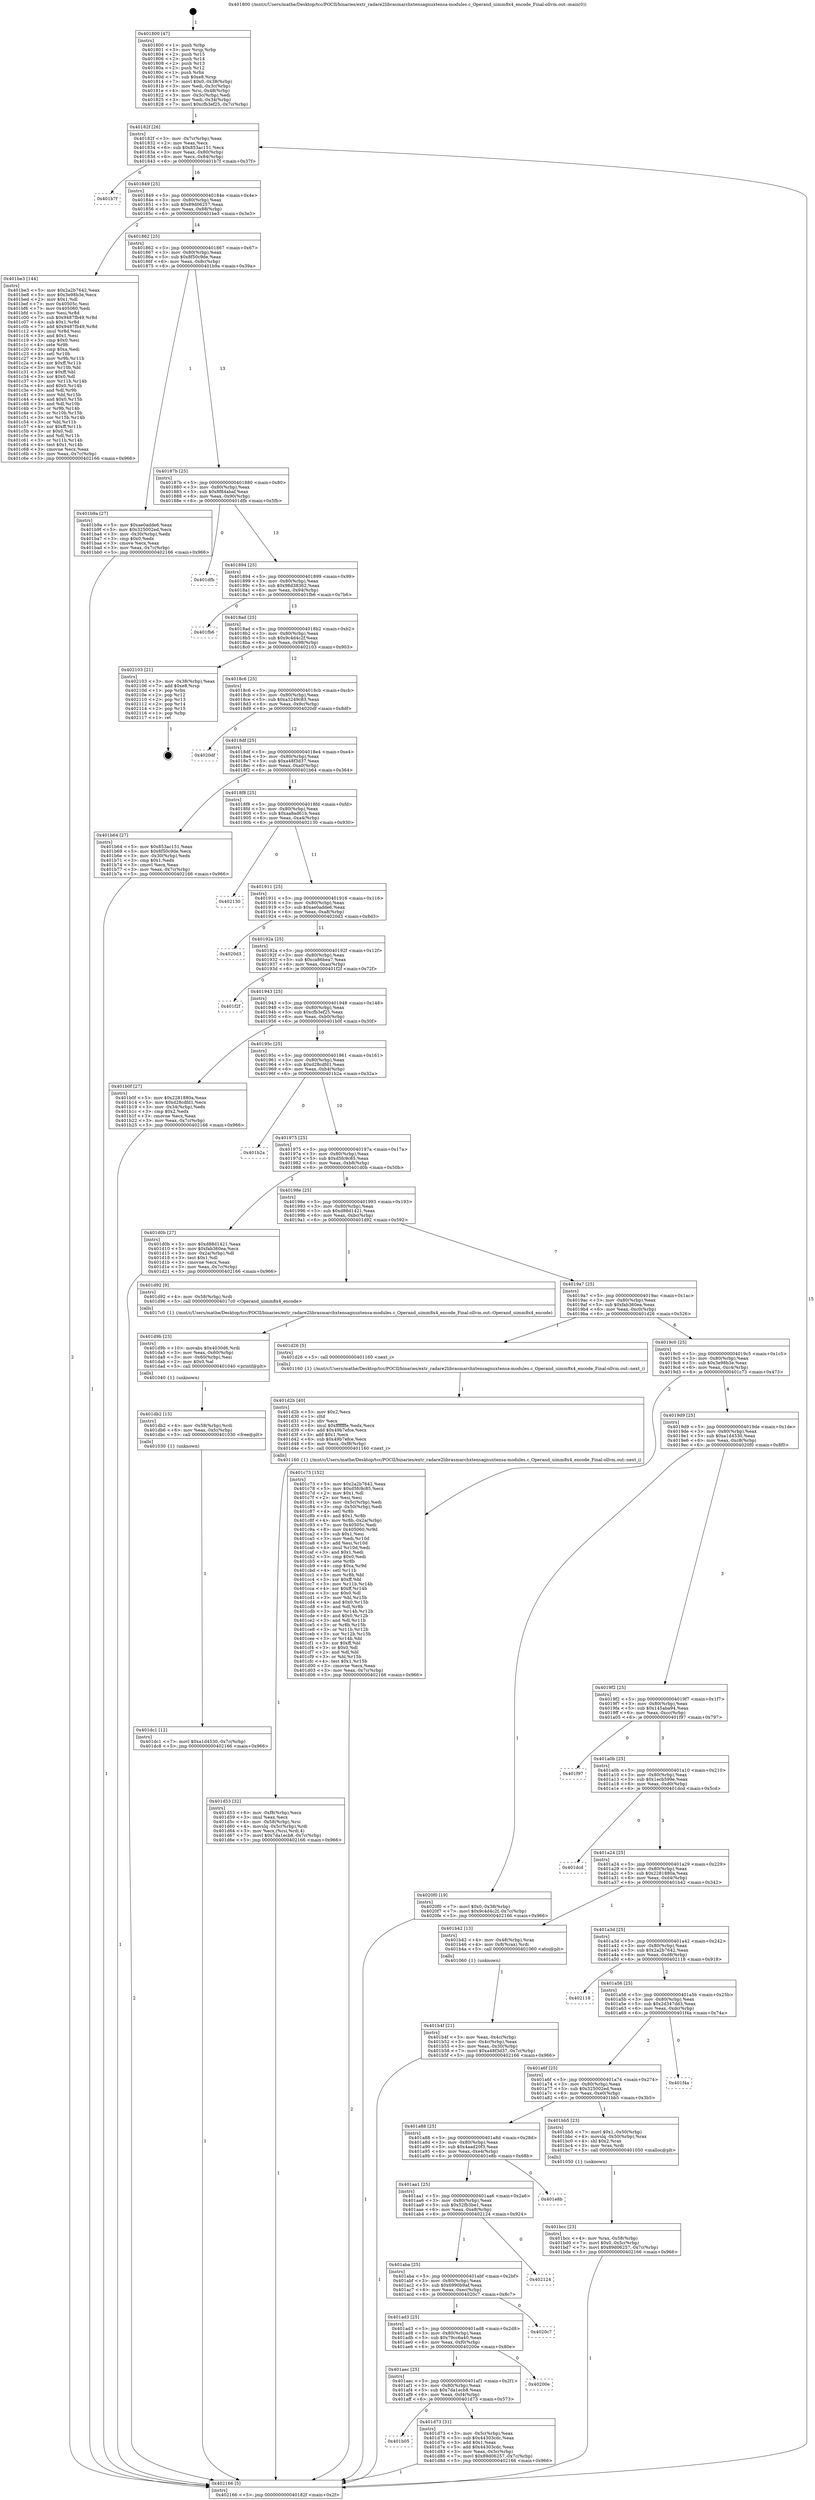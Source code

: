 digraph "0x401800" {
  label = "0x401800 (/mnt/c/Users/mathe/Desktop/tcc/POCII/binaries/extr_radare2librasmarchxtensagnuxtensa-modules.c_Operand_uimm8x4_encode_Final-ollvm.out::main(0))"
  labelloc = "t"
  node[shape=record]

  Entry [label="",width=0.3,height=0.3,shape=circle,fillcolor=black,style=filled]
  "0x40182f" [label="{
     0x40182f [26]\l
     | [instrs]\l
     &nbsp;&nbsp;0x40182f \<+3\>: mov -0x7c(%rbp),%eax\l
     &nbsp;&nbsp;0x401832 \<+2\>: mov %eax,%ecx\l
     &nbsp;&nbsp;0x401834 \<+6\>: sub $0x853ac151,%ecx\l
     &nbsp;&nbsp;0x40183a \<+3\>: mov %eax,-0x80(%rbp)\l
     &nbsp;&nbsp;0x40183d \<+6\>: mov %ecx,-0x84(%rbp)\l
     &nbsp;&nbsp;0x401843 \<+6\>: je 0000000000401b7f \<main+0x37f\>\l
  }"]
  "0x401b7f" [label="{
     0x401b7f\l
  }", style=dashed]
  "0x401849" [label="{
     0x401849 [25]\l
     | [instrs]\l
     &nbsp;&nbsp;0x401849 \<+5\>: jmp 000000000040184e \<main+0x4e\>\l
     &nbsp;&nbsp;0x40184e \<+3\>: mov -0x80(%rbp),%eax\l
     &nbsp;&nbsp;0x401851 \<+5\>: sub $0x89d06257,%eax\l
     &nbsp;&nbsp;0x401856 \<+6\>: mov %eax,-0x88(%rbp)\l
     &nbsp;&nbsp;0x40185c \<+6\>: je 0000000000401be3 \<main+0x3e3\>\l
  }"]
  Exit [label="",width=0.3,height=0.3,shape=circle,fillcolor=black,style=filled,peripheries=2]
  "0x401be3" [label="{
     0x401be3 [144]\l
     | [instrs]\l
     &nbsp;&nbsp;0x401be3 \<+5\>: mov $0x2a2b7642,%eax\l
     &nbsp;&nbsp;0x401be8 \<+5\>: mov $0x3e98b3e,%ecx\l
     &nbsp;&nbsp;0x401bed \<+2\>: mov $0x1,%dl\l
     &nbsp;&nbsp;0x401bef \<+7\>: mov 0x40505c,%esi\l
     &nbsp;&nbsp;0x401bf6 \<+7\>: mov 0x405060,%edi\l
     &nbsp;&nbsp;0x401bfd \<+3\>: mov %esi,%r8d\l
     &nbsp;&nbsp;0x401c00 \<+7\>: sub $0x9487fb49,%r8d\l
     &nbsp;&nbsp;0x401c07 \<+4\>: sub $0x1,%r8d\l
     &nbsp;&nbsp;0x401c0b \<+7\>: add $0x9487fb49,%r8d\l
     &nbsp;&nbsp;0x401c12 \<+4\>: imul %r8d,%esi\l
     &nbsp;&nbsp;0x401c16 \<+3\>: and $0x1,%esi\l
     &nbsp;&nbsp;0x401c19 \<+3\>: cmp $0x0,%esi\l
     &nbsp;&nbsp;0x401c1c \<+4\>: sete %r9b\l
     &nbsp;&nbsp;0x401c20 \<+3\>: cmp $0xa,%edi\l
     &nbsp;&nbsp;0x401c23 \<+4\>: setl %r10b\l
     &nbsp;&nbsp;0x401c27 \<+3\>: mov %r9b,%r11b\l
     &nbsp;&nbsp;0x401c2a \<+4\>: xor $0xff,%r11b\l
     &nbsp;&nbsp;0x401c2e \<+3\>: mov %r10b,%bl\l
     &nbsp;&nbsp;0x401c31 \<+3\>: xor $0xff,%bl\l
     &nbsp;&nbsp;0x401c34 \<+3\>: xor $0x0,%dl\l
     &nbsp;&nbsp;0x401c37 \<+3\>: mov %r11b,%r14b\l
     &nbsp;&nbsp;0x401c3a \<+4\>: and $0x0,%r14b\l
     &nbsp;&nbsp;0x401c3e \<+3\>: and %dl,%r9b\l
     &nbsp;&nbsp;0x401c41 \<+3\>: mov %bl,%r15b\l
     &nbsp;&nbsp;0x401c44 \<+4\>: and $0x0,%r15b\l
     &nbsp;&nbsp;0x401c48 \<+3\>: and %dl,%r10b\l
     &nbsp;&nbsp;0x401c4b \<+3\>: or %r9b,%r14b\l
     &nbsp;&nbsp;0x401c4e \<+3\>: or %r10b,%r15b\l
     &nbsp;&nbsp;0x401c51 \<+3\>: xor %r15b,%r14b\l
     &nbsp;&nbsp;0x401c54 \<+3\>: or %bl,%r11b\l
     &nbsp;&nbsp;0x401c57 \<+4\>: xor $0xff,%r11b\l
     &nbsp;&nbsp;0x401c5b \<+3\>: or $0x0,%dl\l
     &nbsp;&nbsp;0x401c5e \<+3\>: and %dl,%r11b\l
     &nbsp;&nbsp;0x401c61 \<+3\>: or %r11b,%r14b\l
     &nbsp;&nbsp;0x401c64 \<+4\>: test $0x1,%r14b\l
     &nbsp;&nbsp;0x401c68 \<+3\>: cmovne %ecx,%eax\l
     &nbsp;&nbsp;0x401c6b \<+3\>: mov %eax,-0x7c(%rbp)\l
     &nbsp;&nbsp;0x401c6e \<+5\>: jmp 0000000000402166 \<main+0x966\>\l
  }"]
  "0x401862" [label="{
     0x401862 [25]\l
     | [instrs]\l
     &nbsp;&nbsp;0x401862 \<+5\>: jmp 0000000000401867 \<main+0x67\>\l
     &nbsp;&nbsp;0x401867 \<+3\>: mov -0x80(%rbp),%eax\l
     &nbsp;&nbsp;0x40186a \<+5\>: sub $0x8f50c9de,%eax\l
     &nbsp;&nbsp;0x40186f \<+6\>: mov %eax,-0x8c(%rbp)\l
     &nbsp;&nbsp;0x401875 \<+6\>: je 0000000000401b9a \<main+0x39a\>\l
  }"]
  "0x401dc1" [label="{
     0x401dc1 [12]\l
     | [instrs]\l
     &nbsp;&nbsp;0x401dc1 \<+7\>: movl $0xa1d4530,-0x7c(%rbp)\l
     &nbsp;&nbsp;0x401dc8 \<+5\>: jmp 0000000000402166 \<main+0x966\>\l
  }"]
  "0x401b9a" [label="{
     0x401b9a [27]\l
     | [instrs]\l
     &nbsp;&nbsp;0x401b9a \<+5\>: mov $0xae0adde6,%eax\l
     &nbsp;&nbsp;0x401b9f \<+5\>: mov $0x325002ed,%ecx\l
     &nbsp;&nbsp;0x401ba4 \<+3\>: mov -0x30(%rbp),%edx\l
     &nbsp;&nbsp;0x401ba7 \<+3\>: cmp $0x0,%edx\l
     &nbsp;&nbsp;0x401baa \<+3\>: cmove %ecx,%eax\l
     &nbsp;&nbsp;0x401bad \<+3\>: mov %eax,-0x7c(%rbp)\l
     &nbsp;&nbsp;0x401bb0 \<+5\>: jmp 0000000000402166 \<main+0x966\>\l
  }"]
  "0x40187b" [label="{
     0x40187b [25]\l
     | [instrs]\l
     &nbsp;&nbsp;0x40187b \<+5\>: jmp 0000000000401880 \<main+0x80\>\l
     &nbsp;&nbsp;0x401880 \<+3\>: mov -0x80(%rbp),%eax\l
     &nbsp;&nbsp;0x401883 \<+5\>: sub $0x8f84abaf,%eax\l
     &nbsp;&nbsp;0x401888 \<+6\>: mov %eax,-0x90(%rbp)\l
     &nbsp;&nbsp;0x40188e \<+6\>: je 0000000000401dfb \<main+0x5fb\>\l
  }"]
  "0x401db2" [label="{
     0x401db2 [15]\l
     | [instrs]\l
     &nbsp;&nbsp;0x401db2 \<+4\>: mov -0x58(%rbp),%rdi\l
     &nbsp;&nbsp;0x401db6 \<+6\>: mov %eax,-0xfc(%rbp)\l
     &nbsp;&nbsp;0x401dbc \<+5\>: call 0000000000401030 \<free@plt\>\l
     | [calls]\l
     &nbsp;&nbsp;0x401030 \{1\} (unknown)\l
  }"]
  "0x401dfb" [label="{
     0x401dfb\l
  }", style=dashed]
  "0x401894" [label="{
     0x401894 [25]\l
     | [instrs]\l
     &nbsp;&nbsp;0x401894 \<+5\>: jmp 0000000000401899 \<main+0x99\>\l
     &nbsp;&nbsp;0x401899 \<+3\>: mov -0x80(%rbp),%eax\l
     &nbsp;&nbsp;0x40189c \<+5\>: sub $0x98d38362,%eax\l
     &nbsp;&nbsp;0x4018a1 \<+6\>: mov %eax,-0x94(%rbp)\l
     &nbsp;&nbsp;0x4018a7 \<+6\>: je 0000000000401fb6 \<main+0x7b6\>\l
  }"]
  "0x401d9b" [label="{
     0x401d9b [23]\l
     | [instrs]\l
     &nbsp;&nbsp;0x401d9b \<+10\>: movabs $0x4030d6,%rdi\l
     &nbsp;&nbsp;0x401da5 \<+3\>: mov %eax,-0x60(%rbp)\l
     &nbsp;&nbsp;0x401da8 \<+3\>: mov -0x60(%rbp),%esi\l
     &nbsp;&nbsp;0x401dab \<+2\>: mov $0x0,%al\l
     &nbsp;&nbsp;0x401dad \<+5\>: call 0000000000401040 \<printf@plt\>\l
     | [calls]\l
     &nbsp;&nbsp;0x401040 \{1\} (unknown)\l
  }"]
  "0x401fb6" [label="{
     0x401fb6\l
  }", style=dashed]
  "0x4018ad" [label="{
     0x4018ad [25]\l
     | [instrs]\l
     &nbsp;&nbsp;0x4018ad \<+5\>: jmp 00000000004018b2 \<main+0xb2\>\l
     &nbsp;&nbsp;0x4018b2 \<+3\>: mov -0x80(%rbp),%eax\l
     &nbsp;&nbsp;0x4018b5 \<+5\>: sub $0x9c4d4c2f,%eax\l
     &nbsp;&nbsp;0x4018ba \<+6\>: mov %eax,-0x98(%rbp)\l
     &nbsp;&nbsp;0x4018c0 \<+6\>: je 0000000000402103 \<main+0x903\>\l
  }"]
  "0x401b05" [label="{
     0x401b05\l
  }", style=dashed]
  "0x402103" [label="{
     0x402103 [21]\l
     | [instrs]\l
     &nbsp;&nbsp;0x402103 \<+3\>: mov -0x38(%rbp),%eax\l
     &nbsp;&nbsp;0x402106 \<+7\>: add $0xe8,%rsp\l
     &nbsp;&nbsp;0x40210d \<+1\>: pop %rbx\l
     &nbsp;&nbsp;0x40210e \<+2\>: pop %r12\l
     &nbsp;&nbsp;0x402110 \<+2\>: pop %r13\l
     &nbsp;&nbsp;0x402112 \<+2\>: pop %r14\l
     &nbsp;&nbsp;0x402114 \<+2\>: pop %r15\l
     &nbsp;&nbsp;0x402116 \<+1\>: pop %rbp\l
     &nbsp;&nbsp;0x402117 \<+1\>: ret\l
  }"]
  "0x4018c6" [label="{
     0x4018c6 [25]\l
     | [instrs]\l
     &nbsp;&nbsp;0x4018c6 \<+5\>: jmp 00000000004018cb \<main+0xcb\>\l
     &nbsp;&nbsp;0x4018cb \<+3\>: mov -0x80(%rbp),%eax\l
     &nbsp;&nbsp;0x4018ce \<+5\>: sub $0xa3249c83,%eax\l
     &nbsp;&nbsp;0x4018d3 \<+6\>: mov %eax,-0x9c(%rbp)\l
     &nbsp;&nbsp;0x4018d9 \<+6\>: je 00000000004020df \<main+0x8df\>\l
  }"]
  "0x401d73" [label="{
     0x401d73 [31]\l
     | [instrs]\l
     &nbsp;&nbsp;0x401d73 \<+3\>: mov -0x5c(%rbp),%eax\l
     &nbsp;&nbsp;0x401d76 \<+5\>: sub $0x44303cdc,%eax\l
     &nbsp;&nbsp;0x401d7b \<+3\>: add $0x1,%eax\l
     &nbsp;&nbsp;0x401d7e \<+5\>: add $0x44303cdc,%eax\l
     &nbsp;&nbsp;0x401d83 \<+3\>: mov %eax,-0x5c(%rbp)\l
     &nbsp;&nbsp;0x401d86 \<+7\>: movl $0x89d06257,-0x7c(%rbp)\l
     &nbsp;&nbsp;0x401d8d \<+5\>: jmp 0000000000402166 \<main+0x966\>\l
  }"]
  "0x4020df" [label="{
     0x4020df\l
  }", style=dashed]
  "0x4018df" [label="{
     0x4018df [25]\l
     | [instrs]\l
     &nbsp;&nbsp;0x4018df \<+5\>: jmp 00000000004018e4 \<main+0xe4\>\l
     &nbsp;&nbsp;0x4018e4 \<+3\>: mov -0x80(%rbp),%eax\l
     &nbsp;&nbsp;0x4018e7 \<+5\>: sub $0xa48f3d37,%eax\l
     &nbsp;&nbsp;0x4018ec \<+6\>: mov %eax,-0xa0(%rbp)\l
     &nbsp;&nbsp;0x4018f2 \<+6\>: je 0000000000401b64 \<main+0x364\>\l
  }"]
  "0x401aec" [label="{
     0x401aec [25]\l
     | [instrs]\l
     &nbsp;&nbsp;0x401aec \<+5\>: jmp 0000000000401af1 \<main+0x2f1\>\l
     &nbsp;&nbsp;0x401af1 \<+3\>: mov -0x80(%rbp),%eax\l
     &nbsp;&nbsp;0x401af4 \<+5\>: sub $0x7da1ecb8,%eax\l
     &nbsp;&nbsp;0x401af9 \<+6\>: mov %eax,-0xf4(%rbp)\l
     &nbsp;&nbsp;0x401aff \<+6\>: je 0000000000401d73 \<main+0x573\>\l
  }"]
  "0x401b64" [label="{
     0x401b64 [27]\l
     | [instrs]\l
     &nbsp;&nbsp;0x401b64 \<+5\>: mov $0x853ac151,%eax\l
     &nbsp;&nbsp;0x401b69 \<+5\>: mov $0x8f50c9de,%ecx\l
     &nbsp;&nbsp;0x401b6e \<+3\>: mov -0x30(%rbp),%edx\l
     &nbsp;&nbsp;0x401b71 \<+3\>: cmp $0x1,%edx\l
     &nbsp;&nbsp;0x401b74 \<+3\>: cmovl %ecx,%eax\l
     &nbsp;&nbsp;0x401b77 \<+3\>: mov %eax,-0x7c(%rbp)\l
     &nbsp;&nbsp;0x401b7a \<+5\>: jmp 0000000000402166 \<main+0x966\>\l
  }"]
  "0x4018f8" [label="{
     0x4018f8 [25]\l
     | [instrs]\l
     &nbsp;&nbsp;0x4018f8 \<+5\>: jmp 00000000004018fd \<main+0xfd\>\l
     &nbsp;&nbsp;0x4018fd \<+3\>: mov -0x80(%rbp),%eax\l
     &nbsp;&nbsp;0x401900 \<+5\>: sub $0xaa8ad61b,%eax\l
     &nbsp;&nbsp;0x401905 \<+6\>: mov %eax,-0xa4(%rbp)\l
     &nbsp;&nbsp;0x40190b \<+6\>: je 0000000000402130 \<main+0x930\>\l
  }"]
  "0x40200e" [label="{
     0x40200e\l
  }", style=dashed]
  "0x402130" [label="{
     0x402130\l
  }", style=dashed]
  "0x401911" [label="{
     0x401911 [25]\l
     | [instrs]\l
     &nbsp;&nbsp;0x401911 \<+5\>: jmp 0000000000401916 \<main+0x116\>\l
     &nbsp;&nbsp;0x401916 \<+3\>: mov -0x80(%rbp),%eax\l
     &nbsp;&nbsp;0x401919 \<+5\>: sub $0xae0adde6,%eax\l
     &nbsp;&nbsp;0x40191e \<+6\>: mov %eax,-0xa8(%rbp)\l
     &nbsp;&nbsp;0x401924 \<+6\>: je 00000000004020d3 \<main+0x8d3\>\l
  }"]
  "0x401ad3" [label="{
     0x401ad3 [25]\l
     | [instrs]\l
     &nbsp;&nbsp;0x401ad3 \<+5\>: jmp 0000000000401ad8 \<main+0x2d8\>\l
     &nbsp;&nbsp;0x401ad8 \<+3\>: mov -0x80(%rbp),%eax\l
     &nbsp;&nbsp;0x401adb \<+5\>: sub $0x79cc6a40,%eax\l
     &nbsp;&nbsp;0x401ae0 \<+6\>: mov %eax,-0xf0(%rbp)\l
     &nbsp;&nbsp;0x401ae6 \<+6\>: je 000000000040200e \<main+0x80e\>\l
  }"]
  "0x4020d3" [label="{
     0x4020d3\l
  }", style=dashed]
  "0x40192a" [label="{
     0x40192a [25]\l
     | [instrs]\l
     &nbsp;&nbsp;0x40192a \<+5\>: jmp 000000000040192f \<main+0x12f\>\l
     &nbsp;&nbsp;0x40192f \<+3\>: mov -0x80(%rbp),%eax\l
     &nbsp;&nbsp;0x401932 \<+5\>: sub $0xca86bea7,%eax\l
     &nbsp;&nbsp;0x401937 \<+6\>: mov %eax,-0xac(%rbp)\l
     &nbsp;&nbsp;0x40193d \<+6\>: je 0000000000401f2f \<main+0x72f\>\l
  }"]
  "0x4020c7" [label="{
     0x4020c7\l
  }", style=dashed]
  "0x401f2f" [label="{
     0x401f2f\l
  }", style=dashed]
  "0x401943" [label="{
     0x401943 [25]\l
     | [instrs]\l
     &nbsp;&nbsp;0x401943 \<+5\>: jmp 0000000000401948 \<main+0x148\>\l
     &nbsp;&nbsp;0x401948 \<+3\>: mov -0x80(%rbp),%eax\l
     &nbsp;&nbsp;0x40194b \<+5\>: sub $0xcfb3ef25,%eax\l
     &nbsp;&nbsp;0x401950 \<+6\>: mov %eax,-0xb0(%rbp)\l
     &nbsp;&nbsp;0x401956 \<+6\>: je 0000000000401b0f \<main+0x30f\>\l
  }"]
  "0x401aba" [label="{
     0x401aba [25]\l
     | [instrs]\l
     &nbsp;&nbsp;0x401aba \<+5\>: jmp 0000000000401abf \<main+0x2bf\>\l
     &nbsp;&nbsp;0x401abf \<+3\>: mov -0x80(%rbp),%eax\l
     &nbsp;&nbsp;0x401ac2 \<+5\>: sub $0x6990b9af,%eax\l
     &nbsp;&nbsp;0x401ac7 \<+6\>: mov %eax,-0xec(%rbp)\l
     &nbsp;&nbsp;0x401acd \<+6\>: je 00000000004020c7 \<main+0x8c7\>\l
  }"]
  "0x401b0f" [label="{
     0x401b0f [27]\l
     | [instrs]\l
     &nbsp;&nbsp;0x401b0f \<+5\>: mov $0x2281880a,%eax\l
     &nbsp;&nbsp;0x401b14 \<+5\>: mov $0xd28cdfd1,%ecx\l
     &nbsp;&nbsp;0x401b19 \<+3\>: mov -0x34(%rbp),%edx\l
     &nbsp;&nbsp;0x401b1c \<+3\>: cmp $0x2,%edx\l
     &nbsp;&nbsp;0x401b1f \<+3\>: cmovne %ecx,%eax\l
     &nbsp;&nbsp;0x401b22 \<+3\>: mov %eax,-0x7c(%rbp)\l
     &nbsp;&nbsp;0x401b25 \<+5\>: jmp 0000000000402166 \<main+0x966\>\l
  }"]
  "0x40195c" [label="{
     0x40195c [25]\l
     | [instrs]\l
     &nbsp;&nbsp;0x40195c \<+5\>: jmp 0000000000401961 \<main+0x161\>\l
     &nbsp;&nbsp;0x401961 \<+3\>: mov -0x80(%rbp),%eax\l
     &nbsp;&nbsp;0x401964 \<+5\>: sub $0xd28cdfd1,%eax\l
     &nbsp;&nbsp;0x401969 \<+6\>: mov %eax,-0xb4(%rbp)\l
     &nbsp;&nbsp;0x40196f \<+6\>: je 0000000000401b2a \<main+0x32a\>\l
  }"]
  "0x402166" [label="{
     0x402166 [5]\l
     | [instrs]\l
     &nbsp;&nbsp;0x402166 \<+5\>: jmp 000000000040182f \<main+0x2f\>\l
  }"]
  "0x401800" [label="{
     0x401800 [47]\l
     | [instrs]\l
     &nbsp;&nbsp;0x401800 \<+1\>: push %rbp\l
     &nbsp;&nbsp;0x401801 \<+3\>: mov %rsp,%rbp\l
     &nbsp;&nbsp;0x401804 \<+2\>: push %r15\l
     &nbsp;&nbsp;0x401806 \<+2\>: push %r14\l
     &nbsp;&nbsp;0x401808 \<+2\>: push %r13\l
     &nbsp;&nbsp;0x40180a \<+2\>: push %r12\l
     &nbsp;&nbsp;0x40180c \<+1\>: push %rbx\l
     &nbsp;&nbsp;0x40180d \<+7\>: sub $0xe8,%rsp\l
     &nbsp;&nbsp;0x401814 \<+7\>: movl $0x0,-0x38(%rbp)\l
     &nbsp;&nbsp;0x40181b \<+3\>: mov %edi,-0x3c(%rbp)\l
     &nbsp;&nbsp;0x40181e \<+4\>: mov %rsi,-0x48(%rbp)\l
     &nbsp;&nbsp;0x401822 \<+3\>: mov -0x3c(%rbp),%edi\l
     &nbsp;&nbsp;0x401825 \<+3\>: mov %edi,-0x34(%rbp)\l
     &nbsp;&nbsp;0x401828 \<+7\>: movl $0xcfb3ef25,-0x7c(%rbp)\l
  }"]
  "0x402124" [label="{
     0x402124\l
  }", style=dashed]
  "0x401b2a" [label="{
     0x401b2a\l
  }", style=dashed]
  "0x401975" [label="{
     0x401975 [25]\l
     | [instrs]\l
     &nbsp;&nbsp;0x401975 \<+5\>: jmp 000000000040197a \<main+0x17a\>\l
     &nbsp;&nbsp;0x40197a \<+3\>: mov -0x80(%rbp),%eax\l
     &nbsp;&nbsp;0x40197d \<+5\>: sub $0xd5fc9c85,%eax\l
     &nbsp;&nbsp;0x401982 \<+6\>: mov %eax,-0xb8(%rbp)\l
     &nbsp;&nbsp;0x401988 \<+6\>: je 0000000000401d0b \<main+0x50b\>\l
  }"]
  "0x401aa1" [label="{
     0x401aa1 [25]\l
     | [instrs]\l
     &nbsp;&nbsp;0x401aa1 \<+5\>: jmp 0000000000401aa6 \<main+0x2a6\>\l
     &nbsp;&nbsp;0x401aa6 \<+3\>: mov -0x80(%rbp),%eax\l
     &nbsp;&nbsp;0x401aa9 \<+5\>: sub $0x52fb3be1,%eax\l
     &nbsp;&nbsp;0x401aae \<+6\>: mov %eax,-0xe8(%rbp)\l
     &nbsp;&nbsp;0x401ab4 \<+6\>: je 0000000000402124 \<main+0x924\>\l
  }"]
  "0x401d0b" [label="{
     0x401d0b [27]\l
     | [instrs]\l
     &nbsp;&nbsp;0x401d0b \<+5\>: mov $0xd88d1421,%eax\l
     &nbsp;&nbsp;0x401d10 \<+5\>: mov $0xfab360ea,%ecx\l
     &nbsp;&nbsp;0x401d15 \<+3\>: mov -0x2a(%rbp),%dl\l
     &nbsp;&nbsp;0x401d18 \<+3\>: test $0x1,%dl\l
     &nbsp;&nbsp;0x401d1b \<+3\>: cmovne %ecx,%eax\l
     &nbsp;&nbsp;0x401d1e \<+3\>: mov %eax,-0x7c(%rbp)\l
     &nbsp;&nbsp;0x401d21 \<+5\>: jmp 0000000000402166 \<main+0x966\>\l
  }"]
  "0x40198e" [label="{
     0x40198e [25]\l
     | [instrs]\l
     &nbsp;&nbsp;0x40198e \<+5\>: jmp 0000000000401993 \<main+0x193\>\l
     &nbsp;&nbsp;0x401993 \<+3\>: mov -0x80(%rbp),%eax\l
     &nbsp;&nbsp;0x401996 \<+5\>: sub $0xd88d1421,%eax\l
     &nbsp;&nbsp;0x40199b \<+6\>: mov %eax,-0xbc(%rbp)\l
     &nbsp;&nbsp;0x4019a1 \<+6\>: je 0000000000401d92 \<main+0x592\>\l
  }"]
  "0x401e8b" [label="{
     0x401e8b\l
  }", style=dashed]
  "0x401d92" [label="{
     0x401d92 [9]\l
     | [instrs]\l
     &nbsp;&nbsp;0x401d92 \<+4\>: mov -0x58(%rbp),%rdi\l
     &nbsp;&nbsp;0x401d96 \<+5\>: call 00000000004017c0 \<Operand_uimm8x4_encode\>\l
     | [calls]\l
     &nbsp;&nbsp;0x4017c0 \{1\} (/mnt/c/Users/mathe/Desktop/tcc/POCII/binaries/extr_radare2librasmarchxtensagnuxtensa-modules.c_Operand_uimm8x4_encode_Final-ollvm.out::Operand_uimm8x4_encode)\l
  }"]
  "0x4019a7" [label="{
     0x4019a7 [25]\l
     | [instrs]\l
     &nbsp;&nbsp;0x4019a7 \<+5\>: jmp 00000000004019ac \<main+0x1ac\>\l
     &nbsp;&nbsp;0x4019ac \<+3\>: mov -0x80(%rbp),%eax\l
     &nbsp;&nbsp;0x4019af \<+5\>: sub $0xfab360ea,%eax\l
     &nbsp;&nbsp;0x4019b4 \<+6\>: mov %eax,-0xc0(%rbp)\l
     &nbsp;&nbsp;0x4019ba \<+6\>: je 0000000000401d26 \<main+0x526\>\l
  }"]
  "0x401d53" [label="{
     0x401d53 [32]\l
     | [instrs]\l
     &nbsp;&nbsp;0x401d53 \<+6\>: mov -0xf8(%rbp),%ecx\l
     &nbsp;&nbsp;0x401d59 \<+3\>: imul %eax,%ecx\l
     &nbsp;&nbsp;0x401d5c \<+4\>: mov -0x58(%rbp),%rsi\l
     &nbsp;&nbsp;0x401d60 \<+4\>: movslq -0x5c(%rbp),%rdi\l
     &nbsp;&nbsp;0x401d64 \<+3\>: mov %ecx,(%rsi,%rdi,4)\l
     &nbsp;&nbsp;0x401d67 \<+7\>: movl $0x7da1ecb8,-0x7c(%rbp)\l
     &nbsp;&nbsp;0x401d6e \<+5\>: jmp 0000000000402166 \<main+0x966\>\l
  }"]
  "0x401d26" [label="{
     0x401d26 [5]\l
     | [instrs]\l
     &nbsp;&nbsp;0x401d26 \<+5\>: call 0000000000401160 \<next_i\>\l
     | [calls]\l
     &nbsp;&nbsp;0x401160 \{1\} (/mnt/c/Users/mathe/Desktop/tcc/POCII/binaries/extr_radare2librasmarchxtensagnuxtensa-modules.c_Operand_uimm8x4_encode_Final-ollvm.out::next_i)\l
  }"]
  "0x4019c0" [label="{
     0x4019c0 [25]\l
     | [instrs]\l
     &nbsp;&nbsp;0x4019c0 \<+5\>: jmp 00000000004019c5 \<main+0x1c5\>\l
     &nbsp;&nbsp;0x4019c5 \<+3\>: mov -0x80(%rbp),%eax\l
     &nbsp;&nbsp;0x4019c8 \<+5\>: sub $0x3e98b3e,%eax\l
     &nbsp;&nbsp;0x4019cd \<+6\>: mov %eax,-0xc4(%rbp)\l
     &nbsp;&nbsp;0x4019d3 \<+6\>: je 0000000000401c73 \<main+0x473\>\l
  }"]
  "0x401d2b" [label="{
     0x401d2b [40]\l
     | [instrs]\l
     &nbsp;&nbsp;0x401d2b \<+5\>: mov $0x2,%ecx\l
     &nbsp;&nbsp;0x401d30 \<+1\>: cltd\l
     &nbsp;&nbsp;0x401d31 \<+2\>: idiv %ecx\l
     &nbsp;&nbsp;0x401d33 \<+6\>: imul $0xfffffffe,%edx,%ecx\l
     &nbsp;&nbsp;0x401d39 \<+6\>: add $0x49b7efce,%ecx\l
     &nbsp;&nbsp;0x401d3f \<+3\>: add $0x1,%ecx\l
     &nbsp;&nbsp;0x401d42 \<+6\>: sub $0x49b7efce,%ecx\l
     &nbsp;&nbsp;0x401d48 \<+6\>: mov %ecx,-0xf8(%rbp)\l
     &nbsp;&nbsp;0x401d4e \<+5\>: call 0000000000401160 \<next_i\>\l
     | [calls]\l
     &nbsp;&nbsp;0x401160 \{1\} (/mnt/c/Users/mathe/Desktop/tcc/POCII/binaries/extr_radare2librasmarchxtensagnuxtensa-modules.c_Operand_uimm8x4_encode_Final-ollvm.out::next_i)\l
  }"]
  "0x401c73" [label="{
     0x401c73 [152]\l
     | [instrs]\l
     &nbsp;&nbsp;0x401c73 \<+5\>: mov $0x2a2b7642,%eax\l
     &nbsp;&nbsp;0x401c78 \<+5\>: mov $0xd5fc9c85,%ecx\l
     &nbsp;&nbsp;0x401c7d \<+2\>: mov $0x1,%dl\l
     &nbsp;&nbsp;0x401c7f \<+2\>: xor %esi,%esi\l
     &nbsp;&nbsp;0x401c81 \<+3\>: mov -0x5c(%rbp),%edi\l
     &nbsp;&nbsp;0x401c84 \<+3\>: cmp -0x50(%rbp),%edi\l
     &nbsp;&nbsp;0x401c87 \<+4\>: setl %r8b\l
     &nbsp;&nbsp;0x401c8b \<+4\>: and $0x1,%r8b\l
     &nbsp;&nbsp;0x401c8f \<+4\>: mov %r8b,-0x2a(%rbp)\l
     &nbsp;&nbsp;0x401c93 \<+7\>: mov 0x40505c,%edi\l
     &nbsp;&nbsp;0x401c9a \<+8\>: mov 0x405060,%r9d\l
     &nbsp;&nbsp;0x401ca2 \<+3\>: sub $0x1,%esi\l
     &nbsp;&nbsp;0x401ca5 \<+3\>: mov %edi,%r10d\l
     &nbsp;&nbsp;0x401ca8 \<+3\>: add %esi,%r10d\l
     &nbsp;&nbsp;0x401cab \<+4\>: imul %r10d,%edi\l
     &nbsp;&nbsp;0x401caf \<+3\>: and $0x1,%edi\l
     &nbsp;&nbsp;0x401cb2 \<+3\>: cmp $0x0,%edi\l
     &nbsp;&nbsp;0x401cb5 \<+4\>: sete %r8b\l
     &nbsp;&nbsp;0x401cb9 \<+4\>: cmp $0xa,%r9d\l
     &nbsp;&nbsp;0x401cbd \<+4\>: setl %r11b\l
     &nbsp;&nbsp;0x401cc1 \<+3\>: mov %r8b,%bl\l
     &nbsp;&nbsp;0x401cc4 \<+3\>: xor $0xff,%bl\l
     &nbsp;&nbsp;0x401cc7 \<+3\>: mov %r11b,%r14b\l
     &nbsp;&nbsp;0x401cca \<+4\>: xor $0xff,%r14b\l
     &nbsp;&nbsp;0x401cce \<+3\>: xor $0x0,%dl\l
     &nbsp;&nbsp;0x401cd1 \<+3\>: mov %bl,%r15b\l
     &nbsp;&nbsp;0x401cd4 \<+4\>: and $0x0,%r15b\l
     &nbsp;&nbsp;0x401cd8 \<+3\>: and %dl,%r8b\l
     &nbsp;&nbsp;0x401cdb \<+3\>: mov %r14b,%r12b\l
     &nbsp;&nbsp;0x401cde \<+4\>: and $0x0,%r12b\l
     &nbsp;&nbsp;0x401ce2 \<+3\>: and %dl,%r11b\l
     &nbsp;&nbsp;0x401ce5 \<+3\>: or %r8b,%r15b\l
     &nbsp;&nbsp;0x401ce8 \<+3\>: or %r11b,%r12b\l
     &nbsp;&nbsp;0x401ceb \<+3\>: xor %r12b,%r15b\l
     &nbsp;&nbsp;0x401cee \<+3\>: or %r14b,%bl\l
     &nbsp;&nbsp;0x401cf1 \<+3\>: xor $0xff,%bl\l
     &nbsp;&nbsp;0x401cf4 \<+3\>: or $0x0,%dl\l
     &nbsp;&nbsp;0x401cf7 \<+2\>: and %dl,%bl\l
     &nbsp;&nbsp;0x401cf9 \<+3\>: or %bl,%r15b\l
     &nbsp;&nbsp;0x401cfc \<+4\>: test $0x1,%r15b\l
     &nbsp;&nbsp;0x401d00 \<+3\>: cmovne %ecx,%eax\l
     &nbsp;&nbsp;0x401d03 \<+3\>: mov %eax,-0x7c(%rbp)\l
     &nbsp;&nbsp;0x401d06 \<+5\>: jmp 0000000000402166 \<main+0x966\>\l
  }"]
  "0x4019d9" [label="{
     0x4019d9 [25]\l
     | [instrs]\l
     &nbsp;&nbsp;0x4019d9 \<+5\>: jmp 00000000004019de \<main+0x1de\>\l
     &nbsp;&nbsp;0x4019de \<+3\>: mov -0x80(%rbp),%eax\l
     &nbsp;&nbsp;0x4019e1 \<+5\>: sub $0xa1d4530,%eax\l
     &nbsp;&nbsp;0x4019e6 \<+6\>: mov %eax,-0xc8(%rbp)\l
     &nbsp;&nbsp;0x4019ec \<+6\>: je 00000000004020f0 \<main+0x8f0\>\l
  }"]
  "0x401bcc" [label="{
     0x401bcc [23]\l
     | [instrs]\l
     &nbsp;&nbsp;0x401bcc \<+4\>: mov %rax,-0x58(%rbp)\l
     &nbsp;&nbsp;0x401bd0 \<+7\>: movl $0x0,-0x5c(%rbp)\l
     &nbsp;&nbsp;0x401bd7 \<+7\>: movl $0x89d06257,-0x7c(%rbp)\l
     &nbsp;&nbsp;0x401bde \<+5\>: jmp 0000000000402166 \<main+0x966\>\l
  }"]
  "0x4020f0" [label="{
     0x4020f0 [19]\l
     | [instrs]\l
     &nbsp;&nbsp;0x4020f0 \<+7\>: movl $0x0,-0x38(%rbp)\l
     &nbsp;&nbsp;0x4020f7 \<+7\>: movl $0x9c4d4c2f,-0x7c(%rbp)\l
     &nbsp;&nbsp;0x4020fe \<+5\>: jmp 0000000000402166 \<main+0x966\>\l
  }"]
  "0x4019f2" [label="{
     0x4019f2 [25]\l
     | [instrs]\l
     &nbsp;&nbsp;0x4019f2 \<+5\>: jmp 00000000004019f7 \<main+0x1f7\>\l
     &nbsp;&nbsp;0x4019f7 \<+3\>: mov -0x80(%rbp),%eax\l
     &nbsp;&nbsp;0x4019fa \<+5\>: sub $0x145aba94,%eax\l
     &nbsp;&nbsp;0x4019ff \<+6\>: mov %eax,-0xcc(%rbp)\l
     &nbsp;&nbsp;0x401a05 \<+6\>: je 0000000000401f97 \<main+0x797\>\l
  }"]
  "0x401a88" [label="{
     0x401a88 [25]\l
     | [instrs]\l
     &nbsp;&nbsp;0x401a88 \<+5\>: jmp 0000000000401a8d \<main+0x28d\>\l
     &nbsp;&nbsp;0x401a8d \<+3\>: mov -0x80(%rbp),%eax\l
     &nbsp;&nbsp;0x401a90 \<+5\>: sub $0x4aad20f3,%eax\l
     &nbsp;&nbsp;0x401a95 \<+6\>: mov %eax,-0xe4(%rbp)\l
     &nbsp;&nbsp;0x401a9b \<+6\>: je 0000000000401e8b \<main+0x68b\>\l
  }"]
  "0x401f97" [label="{
     0x401f97\l
  }", style=dashed]
  "0x401a0b" [label="{
     0x401a0b [25]\l
     | [instrs]\l
     &nbsp;&nbsp;0x401a0b \<+5\>: jmp 0000000000401a10 \<main+0x210\>\l
     &nbsp;&nbsp;0x401a10 \<+3\>: mov -0x80(%rbp),%eax\l
     &nbsp;&nbsp;0x401a13 \<+5\>: sub $0x1ecb599e,%eax\l
     &nbsp;&nbsp;0x401a18 \<+6\>: mov %eax,-0xd0(%rbp)\l
     &nbsp;&nbsp;0x401a1e \<+6\>: je 0000000000401dcd \<main+0x5cd\>\l
  }"]
  "0x401bb5" [label="{
     0x401bb5 [23]\l
     | [instrs]\l
     &nbsp;&nbsp;0x401bb5 \<+7\>: movl $0x1,-0x50(%rbp)\l
     &nbsp;&nbsp;0x401bbc \<+4\>: movslq -0x50(%rbp),%rax\l
     &nbsp;&nbsp;0x401bc0 \<+4\>: shl $0x2,%rax\l
     &nbsp;&nbsp;0x401bc4 \<+3\>: mov %rax,%rdi\l
     &nbsp;&nbsp;0x401bc7 \<+5\>: call 0000000000401050 \<malloc@plt\>\l
     | [calls]\l
     &nbsp;&nbsp;0x401050 \{1\} (unknown)\l
  }"]
  "0x401dcd" [label="{
     0x401dcd\l
  }", style=dashed]
  "0x401a24" [label="{
     0x401a24 [25]\l
     | [instrs]\l
     &nbsp;&nbsp;0x401a24 \<+5\>: jmp 0000000000401a29 \<main+0x229\>\l
     &nbsp;&nbsp;0x401a29 \<+3\>: mov -0x80(%rbp),%eax\l
     &nbsp;&nbsp;0x401a2c \<+5\>: sub $0x2281880a,%eax\l
     &nbsp;&nbsp;0x401a31 \<+6\>: mov %eax,-0xd4(%rbp)\l
     &nbsp;&nbsp;0x401a37 \<+6\>: je 0000000000401b42 \<main+0x342\>\l
  }"]
  "0x401a6f" [label="{
     0x401a6f [25]\l
     | [instrs]\l
     &nbsp;&nbsp;0x401a6f \<+5\>: jmp 0000000000401a74 \<main+0x274\>\l
     &nbsp;&nbsp;0x401a74 \<+3\>: mov -0x80(%rbp),%eax\l
     &nbsp;&nbsp;0x401a77 \<+5\>: sub $0x325002ed,%eax\l
     &nbsp;&nbsp;0x401a7c \<+6\>: mov %eax,-0xe0(%rbp)\l
     &nbsp;&nbsp;0x401a82 \<+6\>: je 0000000000401bb5 \<main+0x3b5\>\l
  }"]
  "0x401b42" [label="{
     0x401b42 [13]\l
     | [instrs]\l
     &nbsp;&nbsp;0x401b42 \<+4\>: mov -0x48(%rbp),%rax\l
     &nbsp;&nbsp;0x401b46 \<+4\>: mov 0x8(%rax),%rdi\l
     &nbsp;&nbsp;0x401b4a \<+5\>: call 0000000000401060 \<atoi@plt\>\l
     | [calls]\l
     &nbsp;&nbsp;0x401060 \{1\} (unknown)\l
  }"]
  "0x401a3d" [label="{
     0x401a3d [25]\l
     | [instrs]\l
     &nbsp;&nbsp;0x401a3d \<+5\>: jmp 0000000000401a42 \<main+0x242\>\l
     &nbsp;&nbsp;0x401a42 \<+3\>: mov -0x80(%rbp),%eax\l
     &nbsp;&nbsp;0x401a45 \<+5\>: sub $0x2a2b7642,%eax\l
     &nbsp;&nbsp;0x401a4a \<+6\>: mov %eax,-0xd8(%rbp)\l
     &nbsp;&nbsp;0x401a50 \<+6\>: je 0000000000402118 \<main+0x918\>\l
  }"]
  "0x401b4f" [label="{
     0x401b4f [21]\l
     | [instrs]\l
     &nbsp;&nbsp;0x401b4f \<+3\>: mov %eax,-0x4c(%rbp)\l
     &nbsp;&nbsp;0x401b52 \<+3\>: mov -0x4c(%rbp),%eax\l
     &nbsp;&nbsp;0x401b55 \<+3\>: mov %eax,-0x30(%rbp)\l
     &nbsp;&nbsp;0x401b58 \<+7\>: movl $0xa48f3d37,-0x7c(%rbp)\l
     &nbsp;&nbsp;0x401b5f \<+5\>: jmp 0000000000402166 \<main+0x966\>\l
  }"]
  "0x401f4a" [label="{
     0x401f4a\l
  }", style=dashed]
  "0x402118" [label="{
     0x402118\l
  }", style=dashed]
  "0x401a56" [label="{
     0x401a56 [25]\l
     | [instrs]\l
     &nbsp;&nbsp;0x401a56 \<+5\>: jmp 0000000000401a5b \<main+0x25b\>\l
     &nbsp;&nbsp;0x401a5b \<+3\>: mov -0x80(%rbp),%eax\l
     &nbsp;&nbsp;0x401a5e \<+5\>: sub $0x2d347dd3,%eax\l
     &nbsp;&nbsp;0x401a63 \<+6\>: mov %eax,-0xdc(%rbp)\l
     &nbsp;&nbsp;0x401a69 \<+6\>: je 0000000000401f4a \<main+0x74a\>\l
  }"]
  Entry -> "0x401800" [label=" 1"]
  "0x40182f" -> "0x401b7f" [label=" 0"]
  "0x40182f" -> "0x401849" [label=" 16"]
  "0x402103" -> Exit [label=" 1"]
  "0x401849" -> "0x401be3" [label=" 2"]
  "0x401849" -> "0x401862" [label=" 14"]
  "0x4020f0" -> "0x402166" [label=" 1"]
  "0x401862" -> "0x401b9a" [label=" 1"]
  "0x401862" -> "0x40187b" [label=" 13"]
  "0x401dc1" -> "0x402166" [label=" 1"]
  "0x40187b" -> "0x401dfb" [label=" 0"]
  "0x40187b" -> "0x401894" [label=" 13"]
  "0x401db2" -> "0x401dc1" [label=" 1"]
  "0x401894" -> "0x401fb6" [label=" 0"]
  "0x401894" -> "0x4018ad" [label=" 13"]
  "0x401d9b" -> "0x401db2" [label=" 1"]
  "0x4018ad" -> "0x402103" [label=" 1"]
  "0x4018ad" -> "0x4018c6" [label=" 12"]
  "0x401d92" -> "0x401d9b" [label=" 1"]
  "0x4018c6" -> "0x4020df" [label=" 0"]
  "0x4018c6" -> "0x4018df" [label=" 12"]
  "0x401d73" -> "0x402166" [label=" 1"]
  "0x4018df" -> "0x401b64" [label=" 1"]
  "0x4018df" -> "0x4018f8" [label=" 11"]
  "0x401aec" -> "0x401d73" [label=" 1"]
  "0x4018f8" -> "0x402130" [label=" 0"]
  "0x4018f8" -> "0x401911" [label=" 11"]
  "0x401aec" -> "0x401b05" [label=" 0"]
  "0x401911" -> "0x4020d3" [label=" 0"]
  "0x401911" -> "0x40192a" [label=" 11"]
  "0x401ad3" -> "0x40200e" [label=" 0"]
  "0x40192a" -> "0x401f2f" [label=" 0"]
  "0x40192a" -> "0x401943" [label=" 11"]
  "0x401ad3" -> "0x401aec" [label=" 1"]
  "0x401943" -> "0x401b0f" [label=" 1"]
  "0x401943" -> "0x40195c" [label=" 10"]
  "0x401b0f" -> "0x402166" [label=" 1"]
  "0x401800" -> "0x40182f" [label=" 1"]
  "0x402166" -> "0x40182f" [label=" 15"]
  "0x401aba" -> "0x4020c7" [label=" 0"]
  "0x40195c" -> "0x401b2a" [label=" 0"]
  "0x40195c" -> "0x401975" [label=" 10"]
  "0x401aba" -> "0x401ad3" [label=" 1"]
  "0x401975" -> "0x401d0b" [label=" 2"]
  "0x401975" -> "0x40198e" [label=" 8"]
  "0x401aa1" -> "0x402124" [label=" 0"]
  "0x40198e" -> "0x401d92" [label=" 1"]
  "0x40198e" -> "0x4019a7" [label=" 7"]
  "0x401aa1" -> "0x401aba" [label=" 1"]
  "0x4019a7" -> "0x401d26" [label=" 1"]
  "0x4019a7" -> "0x4019c0" [label=" 6"]
  "0x401a88" -> "0x401e8b" [label=" 0"]
  "0x4019c0" -> "0x401c73" [label=" 2"]
  "0x4019c0" -> "0x4019d9" [label=" 4"]
  "0x401a88" -> "0x401aa1" [label=" 1"]
  "0x4019d9" -> "0x4020f0" [label=" 1"]
  "0x4019d9" -> "0x4019f2" [label=" 3"]
  "0x401d53" -> "0x402166" [label=" 1"]
  "0x4019f2" -> "0x401f97" [label=" 0"]
  "0x4019f2" -> "0x401a0b" [label=" 3"]
  "0x401d2b" -> "0x401d53" [label=" 1"]
  "0x401a0b" -> "0x401dcd" [label=" 0"]
  "0x401a0b" -> "0x401a24" [label=" 3"]
  "0x401d26" -> "0x401d2b" [label=" 1"]
  "0x401a24" -> "0x401b42" [label=" 1"]
  "0x401a24" -> "0x401a3d" [label=" 2"]
  "0x401b42" -> "0x401b4f" [label=" 1"]
  "0x401b4f" -> "0x402166" [label=" 1"]
  "0x401b64" -> "0x402166" [label=" 1"]
  "0x401b9a" -> "0x402166" [label=" 1"]
  "0x401c73" -> "0x402166" [label=" 2"]
  "0x401a3d" -> "0x402118" [label=" 0"]
  "0x401a3d" -> "0x401a56" [label=" 2"]
  "0x401be3" -> "0x402166" [label=" 2"]
  "0x401a56" -> "0x401f4a" [label=" 0"]
  "0x401a56" -> "0x401a6f" [label=" 2"]
  "0x401d0b" -> "0x402166" [label=" 2"]
  "0x401a6f" -> "0x401bb5" [label=" 1"]
  "0x401a6f" -> "0x401a88" [label=" 1"]
  "0x401bb5" -> "0x401bcc" [label=" 1"]
  "0x401bcc" -> "0x402166" [label=" 1"]
}
